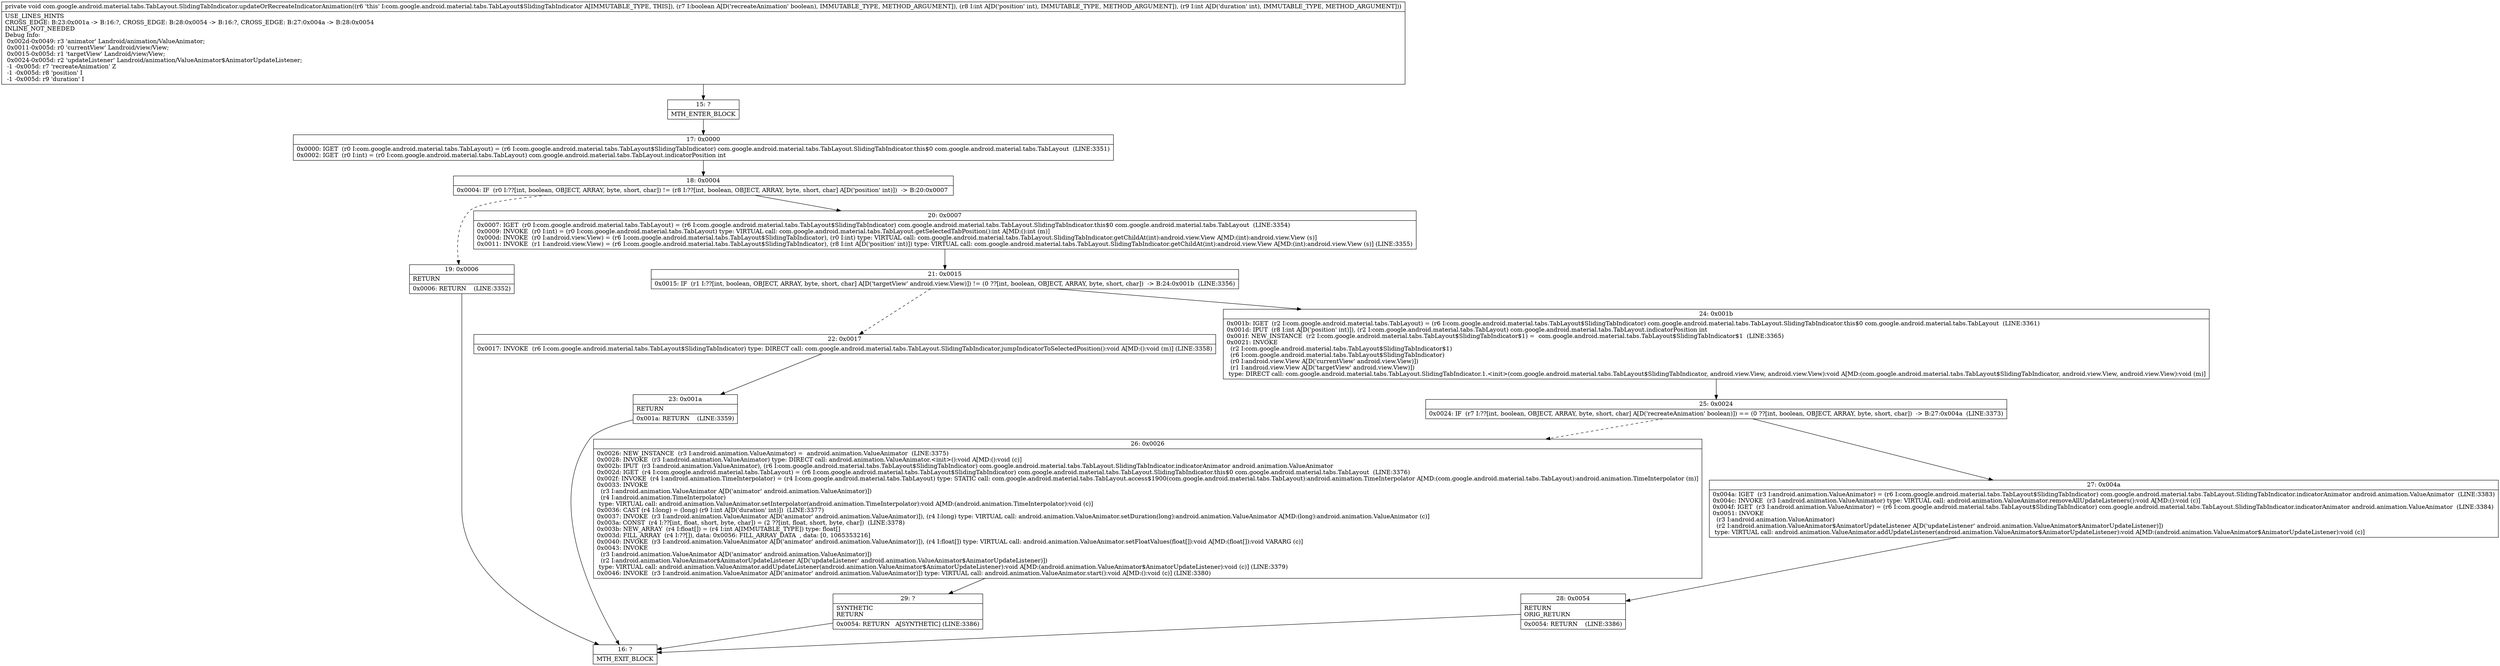 digraph "CFG forcom.google.android.material.tabs.TabLayout.SlidingTabIndicator.updateOrRecreateIndicatorAnimation(ZII)V" {
Node_15 [shape=record,label="{15\:\ ?|MTH_ENTER_BLOCK\l}"];
Node_17 [shape=record,label="{17\:\ 0x0000|0x0000: IGET  (r0 I:com.google.android.material.tabs.TabLayout) = (r6 I:com.google.android.material.tabs.TabLayout$SlidingTabIndicator) com.google.android.material.tabs.TabLayout.SlidingTabIndicator.this$0 com.google.android.material.tabs.TabLayout  (LINE:3351)\l0x0002: IGET  (r0 I:int) = (r0 I:com.google.android.material.tabs.TabLayout) com.google.android.material.tabs.TabLayout.indicatorPosition int \l}"];
Node_18 [shape=record,label="{18\:\ 0x0004|0x0004: IF  (r0 I:??[int, boolean, OBJECT, ARRAY, byte, short, char]) != (r8 I:??[int, boolean, OBJECT, ARRAY, byte, short, char] A[D('position' int)])  \-\> B:20:0x0007 \l}"];
Node_19 [shape=record,label="{19\:\ 0x0006|RETURN\l|0x0006: RETURN    (LINE:3352)\l}"];
Node_16 [shape=record,label="{16\:\ ?|MTH_EXIT_BLOCK\l}"];
Node_20 [shape=record,label="{20\:\ 0x0007|0x0007: IGET  (r0 I:com.google.android.material.tabs.TabLayout) = (r6 I:com.google.android.material.tabs.TabLayout$SlidingTabIndicator) com.google.android.material.tabs.TabLayout.SlidingTabIndicator.this$0 com.google.android.material.tabs.TabLayout  (LINE:3354)\l0x0009: INVOKE  (r0 I:int) = (r0 I:com.google.android.material.tabs.TabLayout) type: VIRTUAL call: com.google.android.material.tabs.TabLayout.getSelectedTabPosition():int A[MD:():int (m)]\l0x000d: INVOKE  (r0 I:android.view.View) = (r6 I:com.google.android.material.tabs.TabLayout$SlidingTabIndicator), (r0 I:int) type: VIRTUAL call: com.google.android.material.tabs.TabLayout.SlidingTabIndicator.getChildAt(int):android.view.View A[MD:(int):android.view.View (s)]\l0x0011: INVOKE  (r1 I:android.view.View) = (r6 I:com.google.android.material.tabs.TabLayout$SlidingTabIndicator), (r8 I:int A[D('position' int)]) type: VIRTUAL call: com.google.android.material.tabs.TabLayout.SlidingTabIndicator.getChildAt(int):android.view.View A[MD:(int):android.view.View (s)] (LINE:3355)\l}"];
Node_21 [shape=record,label="{21\:\ 0x0015|0x0015: IF  (r1 I:??[int, boolean, OBJECT, ARRAY, byte, short, char] A[D('targetView' android.view.View)]) != (0 ??[int, boolean, OBJECT, ARRAY, byte, short, char])  \-\> B:24:0x001b  (LINE:3356)\l}"];
Node_22 [shape=record,label="{22\:\ 0x0017|0x0017: INVOKE  (r6 I:com.google.android.material.tabs.TabLayout$SlidingTabIndicator) type: DIRECT call: com.google.android.material.tabs.TabLayout.SlidingTabIndicator.jumpIndicatorToSelectedPosition():void A[MD:():void (m)] (LINE:3358)\l}"];
Node_23 [shape=record,label="{23\:\ 0x001a|RETURN\l|0x001a: RETURN    (LINE:3359)\l}"];
Node_24 [shape=record,label="{24\:\ 0x001b|0x001b: IGET  (r2 I:com.google.android.material.tabs.TabLayout) = (r6 I:com.google.android.material.tabs.TabLayout$SlidingTabIndicator) com.google.android.material.tabs.TabLayout.SlidingTabIndicator.this$0 com.google.android.material.tabs.TabLayout  (LINE:3361)\l0x001d: IPUT  (r8 I:int A[D('position' int)]), (r2 I:com.google.android.material.tabs.TabLayout) com.google.android.material.tabs.TabLayout.indicatorPosition int \l0x001f: NEW_INSTANCE  (r2 I:com.google.android.material.tabs.TabLayout$SlidingTabIndicator$1) =  com.google.android.material.tabs.TabLayout$SlidingTabIndicator$1  (LINE:3365)\l0x0021: INVOKE  \l  (r2 I:com.google.android.material.tabs.TabLayout$SlidingTabIndicator$1)\l  (r6 I:com.google.android.material.tabs.TabLayout$SlidingTabIndicator)\l  (r0 I:android.view.View A[D('currentView' android.view.View)])\l  (r1 I:android.view.View A[D('targetView' android.view.View)])\l type: DIRECT call: com.google.android.material.tabs.TabLayout.SlidingTabIndicator.1.\<init\>(com.google.android.material.tabs.TabLayout$SlidingTabIndicator, android.view.View, android.view.View):void A[MD:(com.google.android.material.tabs.TabLayout$SlidingTabIndicator, android.view.View, android.view.View):void (m)]\l}"];
Node_25 [shape=record,label="{25\:\ 0x0024|0x0024: IF  (r7 I:??[int, boolean, OBJECT, ARRAY, byte, short, char] A[D('recreateAnimation' boolean)]) == (0 ??[int, boolean, OBJECT, ARRAY, byte, short, char])  \-\> B:27:0x004a  (LINE:3373)\l}"];
Node_26 [shape=record,label="{26\:\ 0x0026|0x0026: NEW_INSTANCE  (r3 I:android.animation.ValueAnimator) =  android.animation.ValueAnimator  (LINE:3375)\l0x0028: INVOKE  (r3 I:android.animation.ValueAnimator) type: DIRECT call: android.animation.ValueAnimator.\<init\>():void A[MD:():void (c)]\l0x002b: IPUT  (r3 I:android.animation.ValueAnimator), (r6 I:com.google.android.material.tabs.TabLayout$SlidingTabIndicator) com.google.android.material.tabs.TabLayout.SlidingTabIndicator.indicatorAnimator android.animation.ValueAnimator \l0x002d: IGET  (r4 I:com.google.android.material.tabs.TabLayout) = (r6 I:com.google.android.material.tabs.TabLayout$SlidingTabIndicator) com.google.android.material.tabs.TabLayout.SlidingTabIndicator.this$0 com.google.android.material.tabs.TabLayout  (LINE:3376)\l0x002f: INVOKE  (r4 I:android.animation.TimeInterpolator) = (r4 I:com.google.android.material.tabs.TabLayout) type: STATIC call: com.google.android.material.tabs.TabLayout.access$1900(com.google.android.material.tabs.TabLayout):android.animation.TimeInterpolator A[MD:(com.google.android.material.tabs.TabLayout):android.animation.TimeInterpolator (m)]\l0x0033: INVOKE  \l  (r3 I:android.animation.ValueAnimator A[D('animator' android.animation.ValueAnimator)])\l  (r4 I:android.animation.TimeInterpolator)\l type: VIRTUAL call: android.animation.ValueAnimator.setInterpolator(android.animation.TimeInterpolator):void A[MD:(android.animation.TimeInterpolator):void (c)]\l0x0036: CAST (r4 I:long) = (long) (r9 I:int A[D('duration' int)])  (LINE:3377)\l0x0037: INVOKE  (r3 I:android.animation.ValueAnimator A[D('animator' android.animation.ValueAnimator)]), (r4 I:long) type: VIRTUAL call: android.animation.ValueAnimator.setDuration(long):android.animation.ValueAnimator A[MD:(long):android.animation.ValueAnimator (c)]\l0x003a: CONST  (r4 I:??[int, float, short, byte, char]) = (2 ??[int, float, short, byte, char])  (LINE:3378)\l0x003b: NEW_ARRAY  (r4 I:float[]) = (r4 I:int A[IMMUTABLE_TYPE]) type: float[] \l0x003d: FILL_ARRAY  (r4 I:??[]), data: 0x0056: FILL_ARRAY_DATA  , data: [0, 1065353216] \l0x0040: INVOKE  (r3 I:android.animation.ValueAnimator A[D('animator' android.animation.ValueAnimator)]), (r4 I:float[]) type: VIRTUAL call: android.animation.ValueAnimator.setFloatValues(float[]):void A[MD:(float[]):void VARARG (c)]\l0x0043: INVOKE  \l  (r3 I:android.animation.ValueAnimator A[D('animator' android.animation.ValueAnimator)])\l  (r2 I:android.animation.ValueAnimator$AnimatorUpdateListener A[D('updateListener' android.animation.ValueAnimator$AnimatorUpdateListener)])\l type: VIRTUAL call: android.animation.ValueAnimator.addUpdateListener(android.animation.ValueAnimator$AnimatorUpdateListener):void A[MD:(android.animation.ValueAnimator$AnimatorUpdateListener):void (c)] (LINE:3379)\l0x0046: INVOKE  (r3 I:android.animation.ValueAnimator A[D('animator' android.animation.ValueAnimator)]) type: VIRTUAL call: android.animation.ValueAnimator.start():void A[MD:():void (c)] (LINE:3380)\l}"];
Node_29 [shape=record,label="{29\:\ ?|SYNTHETIC\lRETURN\l|0x0054: RETURN   A[SYNTHETIC] (LINE:3386)\l}"];
Node_27 [shape=record,label="{27\:\ 0x004a|0x004a: IGET  (r3 I:android.animation.ValueAnimator) = (r6 I:com.google.android.material.tabs.TabLayout$SlidingTabIndicator) com.google.android.material.tabs.TabLayout.SlidingTabIndicator.indicatorAnimator android.animation.ValueAnimator  (LINE:3383)\l0x004c: INVOKE  (r3 I:android.animation.ValueAnimator) type: VIRTUAL call: android.animation.ValueAnimator.removeAllUpdateListeners():void A[MD:():void (c)]\l0x004f: IGET  (r3 I:android.animation.ValueAnimator) = (r6 I:com.google.android.material.tabs.TabLayout$SlidingTabIndicator) com.google.android.material.tabs.TabLayout.SlidingTabIndicator.indicatorAnimator android.animation.ValueAnimator  (LINE:3384)\l0x0051: INVOKE  \l  (r3 I:android.animation.ValueAnimator)\l  (r2 I:android.animation.ValueAnimator$AnimatorUpdateListener A[D('updateListener' android.animation.ValueAnimator$AnimatorUpdateListener)])\l type: VIRTUAL call: android.animation.ValueAnimator.addUpdateListener(android.animation.ValueAnimator$AnimatorUpdateListener):void A[MD:(android.animation.ValueAnimator$AnimatorUpdateListener):void (c)]\l}"];
Node_28 [shape=record,label="{28\:\ 0x0054|RETURN\lORIG_RETURN\l|0x0054: RETURN    (LINE:3386)\l}"];
MethodNode[shape=record,label="{private void com.google.android.material.tabs.TabLayout.SlidingTabIndicator.updateOrRecreateIndicatorAnimation((r6 'this' I:com.google.android.material.tabs.TabLayout$SlidingTabIndicator A[IMMUTABLE_TYPE, THIS]), (r7 I:boolean A[D('recreateAnimation' boolean), IMMUTABLE_TYPE, METHOD_ARGUMENT]), (r8 I:int A[D('position' int), IMMUTABLE_TYPE, METHOD_ARGUMENT]), (r9 I:int A[D('duration' int), IMMUTABLE_TYPE, METHOD_ARGUMENT]))  | USE_LINES_HINTS\lCROSS_EDGE: B:23:0x001a \-\> B:16:?, CROSS_EDGE: B:28:0x0054 \-\> B:16:?, CROSS_EDGE: B:27:0x004a \-\> B:28:0x0054\lINLINE_NOT_NEEDED\lDebug Info:\l  0x002d\-0x0049: r3 'animator' Landroid\/animation\/ValueAnimator;\l  0x0011\-0x005d: r0 'currentView' Landroid\/view\/View;\l  0x0015\-0x005d: r1 'targetView' Landroid\/view\/View;\l  0x0024\-0x005d: r2 'updateListener' Landroid\/animation\/ValueAnimator$AnimatorUpdateListener;\l  \-1 \-0x005d: r7 'recreateAnimation' Z\l  \-1 \-0x005d: r8 'position' I\l  \-1 \-0x005d: r9 'duration' I\l}"];
MethodNode -> Node_15;Node_15 -> Node_17;
Node_17 -> Node_18;
Node_18 -> Node_19[style=dashed];
Node_18 -> Node_20;
Node_19 -> Node_16;
Node_20 -> Node_21;
Node_21 -> Node_22[style=dashed];
Node_21 -> Node_24;
Node_22 -> Node_23;
Node_23 -> Node_16;
Node_24 -> Node_25;
Node_25 -> Node_26[style=dashed];
Node_25 -> Node_27;
Node_26 -> Node_29;
Node_29 -> Node_16;
Node_27 -> Node_28;
Node_28 -> Node_16;
}

